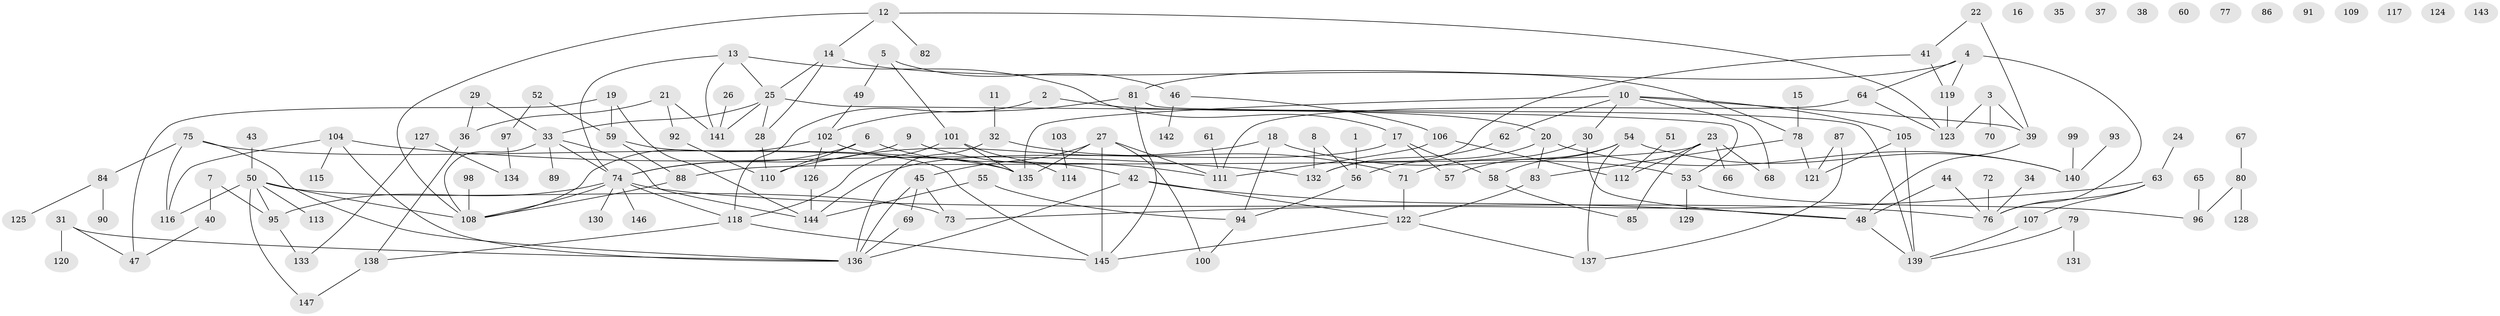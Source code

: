 // Generated by graph-tools (version 1.1) at 2025/25/03/09/25 03:25:24]
// undirected, 147 vertices, 197 edges
graph export_dot {
graph [start="1"]
  node [color=gray90,style=filled];
  1;
  2;
  3;
  4;
  5;
  6;
  7;
  8;
  9;
  10;
  11;
  12;
  13;
  14;
  15;
  16;
  17;
  18;
  19;
  20;
  21;
  22;
  23;
  24;
  25;
  26;
  27;
  28;
  29;
  30;
  31;
  32;
  33;
  34;
  35;
  36;
  37;
  38;
  39;
  40;
  41;
  42;
  43;
  44;
  45;
  46;
  47;
  48;
  49;
  50;
  51;
  52;
  53;
  54;
  55;
  56;
  57;
  58;
  59;
  60;
  61;
  62;
  63;
  64;
  65;
  66;
  67;
  68;
  69;
  70;
  71;
  72;
  73;
  74;
  75;
  76;
  77;
  78;
  79;
  80;
  81;
  82;
  83;
  84;
  85;
  86;
  87;
  88;
  89;
  90;
  91;
  92;
  93;
  94;
  95;
  96;
  97;
  98;
  99;
  100;
  101;
  102;
  103;
  104;
  105;
  106;
  107;
  108;
  109;
  110;
  111;
  112;
  113;
  114;
  115;
  116;
  117;
  118;
  119;
  120;
  121;
  122;
  123;
  124;
  125;
  126;
  127;
  128;
  129;
  130;
  131;
  132;
  133;
  134;
  135;
  136;
  137;
  138;
  139;
  140;
  141;
  142;
  143;
  144;
  145;
  146;
  147;
  1 -- 56;
  2 -- 20;
  2 -- 118;
  3 -- 39;
  3 -- 70;
  3 -- 123;
  4 -- 64;
  4 -- 76;
  4 -- 81;
  4 -- 119;
  5 -- 46;
  5 -- 49;
  5 -- 101;
  6 -- 42;
  6 -- 74;
  6 -- 110;
  7 -- 40;
  7 -- 95;
  8 -- 56;
  8 -- 132;
  9 -- 74;
  9 -- 111;
  10 -- 30;
  10 -- 39;
  10 -- 62;
  10 -- 68;
  10 -- 105;
  10 -- 135;
  11 -- 32;
  12 -- 14;
  12 -- 82;
  12 -- 108;
  12 -- 123;
  13 -- 17;
  13 -- 25;
  13 -- 74;
  13 -- 141;
  14 -- 25;
  14 -- 28;
  14 -- 78;
  15 -- 78;
  17 -- 57;
  17 -- 58;
  17 -- 144;
  18 -- 53;
  18 -- 94;
  18 -- 110;
  19 -- 47;
  19 -- 59;
  19 -- 144;
  20 -- 56;
  20 -- 83;
  20 -- 140;
  21 -- 36;
  21 -- 92;
  21 -- 141;
  22 -- 39;
  22 -- 41;
  23 -- 66;
  23 -- 68;
  23 -- 85;
  23 -- 88;
  23 -- 112;
  24 -- 63;
  25 -- 28;
  25 -- 33;
  25 -- 53;
  25 -- 141;
  26 -- 141;
  27 -- 45;
  27 -- 100;
  27 -- 111;
  27 -- 135;
  27 -- 145;
  28 -- 110;
  29 -- 33;
  29 -- 36;
  30 -- 48;
  30 -- 71;
  31 -- 47;
  31 -- 120;
  31 -- 136;
  32 -- 71;
  32 -- 136;
  33 -- 74;
  33 -- 89;
  33 -- 108;
  33 -- 144;
  34 -- 76;
  36 -- 138;
  39 -- 48;
  40 -- 47;
  41 -- 119;
  41 -- 132;
  42 -- 48;
  42 -- 122;
  42 -- 136;
  43 -- 50;
  44 -- 48;
  44 -- 76;
  45 -- 69;
  45 -- 73;
  45 -- 136;
  46 -- 106;
  46 -- 142;
  48 -- 139;
  49 -- 102;
  50 -- 73;
  50 -- 95;
  50 -- 108;
  50 -- 113;
  50 -- 116;
  50 -- 147;
  51 -- 112;
  52 -- 59;
  52 -- 97;
  53 -- 96;
  53 -- 129;
  54 -- 57;
  54 -- 58;
  54 -- 137;
  54 -- 140;
  55 -- 94;
  55 -- 144;
  56 -- 94;
  58 -- 85;
  59 -- 88;
  59 -- 145;
  61 -- 111;
  62 -- 132;
  63 -- 73;
  63 -- 76;
  63 -- 107;
  64 -- 111;
  64 -- 123;
  65 -- 96;
  67 -- 80;
  69 -- 136;
  71 -- 122;
  72 -- 76;
  74 -- 76;
  74 -- 95;
  74 -- 108;
  74 -- 118;
  74 -- 130;
  74 -- 146;
  75 -- 84;
  75 -- 116;
  75 -- 135;
  75 -- 136;
  78 -- 83;
  78 -- 121;
  79 -- 131;
  79 -- 139;
  80 -- 96;
  80 -- 128;
  81 -- 102;
  81 -- 139;
  81 -- 145;
  83 -- 122;
  84 -- 90;
  84 -- 125;
  87 -- 121;
  87 -- 137;
  88 -- 108;
  92 -- 110;
  93 -- 140;
  94 -- 100;
  95 -- 133;
  97 -- 134;
  98 -- 108;
  99 -- 140;
  101 -- 114;
  101 -- 118;
  101 -- 135;
  102 -- 108;
  102 -- 126;
  102 -- 135;
  103 -- 114;
  104 -- 115;
  104 -- 116;
  104 -- 132;
  104 -- 136;
  105 -- 121;
  105 -- 139;
  106 -- 111;
  106 -- 112;
  107 -- 139;
  118 -- 138;
  118 -- 145;
  119 -- 123;
  122 -- 137;
  122 -- 145;
  126 -- 144;
  127 -- 133;
  127 -- 134;
  138 -- 147;
}
